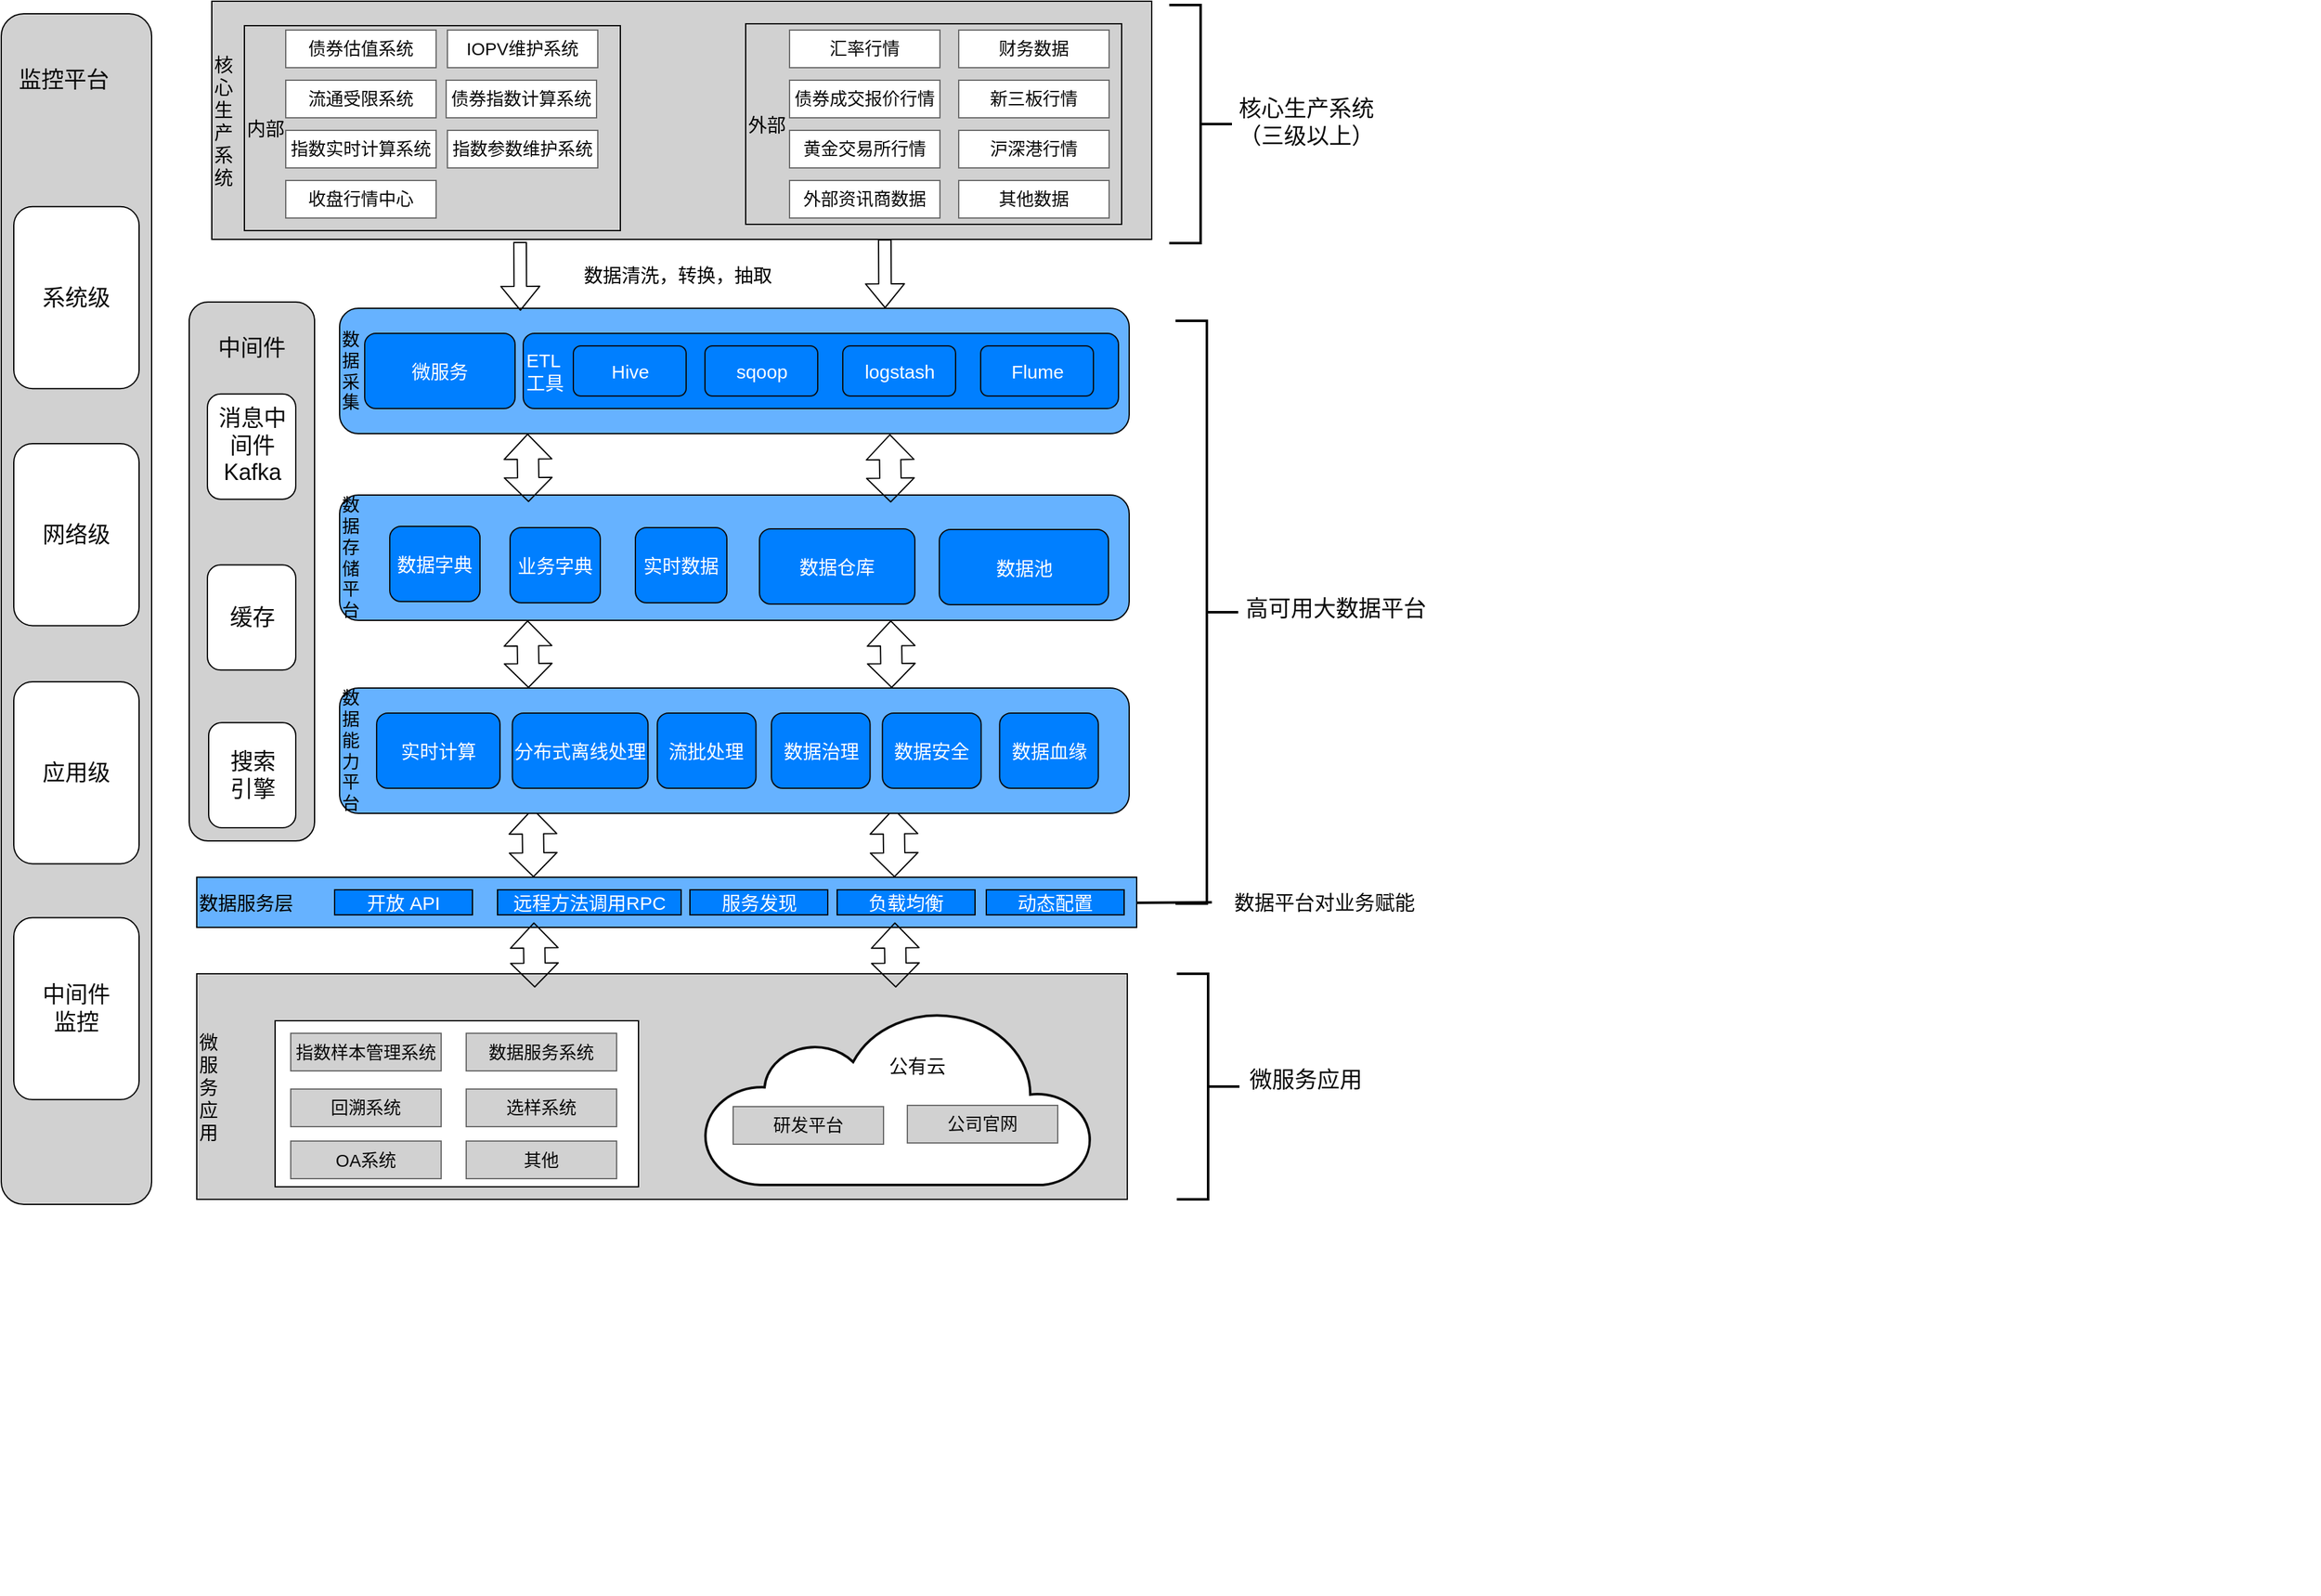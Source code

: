 <mxfile version="13.10.4" type="github"><diagram id="os-eNYwHkOxZ53K_k_VU" name="Page-1"><mxGraphModel dx="2500" dy="896" grid="1" gridSize="10" guides="1" tooltips="1" connect="1" arrows="1" fold="1" page="1" pageScale="1" pageWidth="827" pageHeight="1169" math="0" shadow="0"><root><mxCell id="0"/><mxCell id="1" parent="0"/><mxCell id="kxdeQrVuoqvsNzDHKX-h-1" value="&lt;font style=&quot;font-size: 19px&quot;&gt;&lt;br&gt;&lt;/font&gt;" style="text;html=1;strokeColor=none;fillColor=none;align=left;verticalAlign=middle;whiteSpace=wrap;rounded=0;" vertex="1" parent="1"><mxGeometry x="-110" y="1310" width="960" height="20" as="geometry"/></mxCell><mxCell id="kxdeQrVuoqvsNzDHKX-h-47" value="" style="group;fillColor=#ffffff;" vertex="1" connectable="0" parent="1"><mxGeometry x="-710" y="70" width="1850" height="950" as="geometry"/></mxCell><mxCell id="e4fa8KiVyc2qV9YPwy8P-69" value="" style="strokeWidth=2;html=1;shape=mxgraph.flowchart.annotation_2;align=left;labelPosition=right;pointerEvents=1;rounded=0;fillColor=#D1D1D1;fontColor=#FFFFFF;rotation=-180;" parent="kxdeQrVuoqvsNzDHKX-h-47" vertex="1"><mxGeometry x="937" y="245" width="50" height="465" as="geometry"/></mxCell><mxCell id="e4fa8KiVyc2qV9YPwy8P-70" value="&lt;font color=&quot;#0a0a0a&quot; style=&quot;font-size: 18px&quot;&gt;高可用大数据平台&lt;/font&gt;" style="text;html=1;fillColor=none;align=center;verticalAlign=middle;whiteSpace=wrap;rounded=0;fontColor=#FFFFFF;strokeWidth=1;fontSize=18;" parent="kxdeQrVuoqvsNzDHKX-h-47" vertex="1"><mxGeometry x="990" y="452.5" width="150" height="45" as="geometry"/></mxCell><mxCell id="e4fa8KiVyc2qV9YPwy8P-93" value="" style="group" parent="kxdeQrVuoqvsNzDHKX-h-47" vertex="1" connectable="0"><mxGeometry width="120" height="950" as="geometry"/></mxCell><mxCell id="e4fa8KiVyc2qV9YPwy8P-81" value="" style="rounded=1;whiteSpace=wrap;html=1;strokeColor=#000000;strokeWidth=1;fillColor=#D1D1D1;fontSize=18;fontColor=#FFFFFF;" parent="e4fa8KiVyc2qV9YPwy8P-93" vertex="1"><mxGeometry width="120" height="950" as="geometry"/></mxCell><mxCell id="e4fa8KiVyc2qV9YPwy8P-82" value="&lt;font color=&quot;#0a0a0a&quot;&gt;监控平台&lt;/font&gt;" style="text;html=1;strokeColor=none;fillColor=none;align=center;verticalAlign=middle;whiteSpace=wrap;rounded=0;fontSize=18;fontColor=#FFFFFF;" parent="e4fa8KiVyc2qV9YPwy8P-93" vertex="1"><mxGeometry x="10" y="35.185" width="80" height="35.185" as="geometry"/></mxCell><mxCell id="e4fa8KiVyc2qV9YPwy8P-83" value="&lt;font color=&quot;#0a0a0a&quot;&gt;系统级&lt;/font&gt;" style="rounded=1;whiteSpace=wrap;html=1;strokeColor=#000000;strokeWidth=1;fontSize=18;fontColor=#FFFFFF;fillColor=#FFFFFF;" parent="e4fa8KiVyc2qV9YPwy8P-93" vertex="1"><mxGeometry x="10" y="153.935" width="100" height="145.139" as="geometry"/></mxCell><mxCell id="e4fa8KiVyc2qV9YPwy8P-84" value="&lt;font color=&quot;#0a0a0a&quot;&gt;网络级&lt;/font&gt;" style="rounded=1;whiteSpace=wrap;html=1;strokeColor=#000000;strokeWidth=1;fontSize=18;fontColor=#FFFFFF;fillColor=#FFFFFF;" parent="e4fa8KiVyc2qV9YPwy8P-93" vertex="1"><mxGeometry x="10" y="343.056" width="100" height="145.139" as="geometry"/></mxCell><mxCell id="e4fa8KiVyc2qV9YPwy8P-85" value="&lt;font color=&quot;#0a0a0a&quot;&gt;应用级&lt;/font&gt;" style="rounded=1;whiteSpace=wrap;html=1;strokeColor=#000000;strokeWidth=1;fontSize=18;fontColor=#FFFFFF;fillColor=#FFFFFF;" parent="e4fa8KiVyc2qV9YPwy8P-93" vertex="1"><mxGeometry x="10" y="533.056" width="100" height="145.139" as="geometry"/></mxCell><mxCell id="e4fa8KiVyc2qV9YPwy8P-86" value="&lt;font color=&quot;#0a0a0a&quot;&gt;中间件&lt;br&gt;监控&lt;br&gt;&lt;/font&gt;" style="rounded=1;whiteSpace=wrap;html=1;strokeColor=#000000;strokeWidth=1;fontSize=18;fontColor=#FFFFFF;fillColor=#FFFFFF;" parent="e4fa8KiVyc2qV9YPwy8P-93" vertex="1"><mxGeometry x="10" y="721.296" width="100" height="145.139" as="geometry"/></mxCell><mxCell id="kxdeQrVuoqvsNzDHKX-h-19" value="&lt;font style=&quot;font-size: 15px;&quot;&gt;数据清洗，转换，抽取&lt;/font&gt;" style="text;html=1;strokeColor=none;fillColor=none;align=center;verticalAlign=middle;whiteSpace=wrap;rounded=0;fontSize=15;" vertex="1" parent="kxdeQrVuoqvsNzDHKX-h-47"><mxGeometry x="440" y="190" width="200" height="35" as="geometry"/></mxCell><mxCell id="kxdeQrVuoqvsNzDHKX-h-55" value="" style="group" vertex="1" connectable="0" parent="kxdeQrVuoqvsNzDHKX-h-47"><mxGeometry x="156" y="766" width="935" height="180" as="geometry"/></mxCell><mxCell id="e4fa8KiVyc2qV9YPwy8P-46" value="&lt;font style=&quot;font-size: 15px&quot;&gt;微&lt;br&gt;服&lt;br&gt;务&lt;br&gt;应&lt;br&gt;用&lt;/font&gt;" style="rounded=0;whiteSpace=wrap;html=1;strokeColor=#0A0A0A;strokeWidth=1;align=left;fillColor=#D1D1D1;" parent="kxdeQrVuoqvsNzDHKX-h-55" vertex="1"><mxGeometry width="742.5" height="180" as="geometry"/></mxCell><mxCell id="e4fa8KiVyc2qV9YPwy8P-67" value="" style="strokeWidth=2;html=1;shape=mxgraph.flowchart.annotation_2;align=left;labelPosition=right;pointerEvents=1;rounded=0;fillColor=#D1D1D1;fontColor=#FFFFFF;rotation=-180;" parent="kxdeQrVuoqvsNzDHKX-h-55" vertex="1"><mxGeometry x="782" width="50" height="180" as="geometry"/></mxCell><mxCell id="e4fa8KiVyc2qV9YPwy8P-68" value="&lt;font color=&quot;#0a0a0a&quot; style=&quot;font-size: 18px&quot;&gt;微服务应用&lt;/font&gt;" style="text;html=1;fillColor=none;align=center;verticalAlign=middle;whiteSpace=wrap;rounded=0;fontColor=#FFFFFF;strokeWidth=1;fontSize=18;" parent="kxdeQrVuoqvsNzDHKX-h-55" vertex="1"><mxGeometry x="835" y="62.5" width="100" height="45" as="geometry"/></mxCell><mxCell id="kxdeQrVuoqvsNzDHKX-h-25" value="" style="rounded=0;whiteSpace=wrap;html=1;fontSize=15;align=left;fillColor=#FFFFFF;" vertex="1" parent="kxdeQrVuoqvsNzDHKX-h-55"><mxGeometry x="62.5" y="37.5" width="290" height="132.5" as="geometry"/></mxCell><mxCell id="kxdeQrVuoqvsNzDHKX-h-34" value="" style="html=1;verticalLabelPosition=bottom;align=center;labelBackgroundColor=#ffffff;verticalAlign=top;strokeWidth=2;shadow=0;dashed=0;shape=mxgraph.ios7.icons.cloud;fontSize=15;fontColor=#FFFFFF;strokeColor=#0A0A0A;fillColor=#FFFFFF;" vertex="1" parent="kxdeQrVuoqvsNzDHKX-h-55"><mxGeometry x="405" y="28.5" width="310" height="140" as="geometry"/></mxCell><mxCell id="kxdeQrVuoqvsNzDHKX-h-36" value="&lt;font color=&quot;#0a0a0a&quot;&gt;公有云&lt;/font&gt;" style="text;html=1;strokeColor=none;fillColor=none;align=center;verticalAlign=middle;whiteSpace=wrap;rounded=0;fontSize=15;fontColor=#FFFFFF;" vertex="1" parent="kxdeQrVuoqvsNzDHKX-h-55"><mxGeometry x="515" y="62.5" width="120" height="20" as="geometry"/></mxCell><mxCell id="kxdeQrVuoqvsNzDHKX-h-12" value="&lt;font color=&quot;#0a0a0a&quot; style=&quot;font-size: 14px&quot;&gt;研发平台&lt;/font&gt;" style="rounded=0;whiteSpace=wrap;html=1;strokeColor=#696969;strokeWidth=1;fontSize=14;fontColor=#FFFFFF;fillColor=#D1D1D1;" vertex="1" parent="kxdeQrVuoqvsNzDHKX-h-55"><mxGeometry x="428" y="106" width="120" height="30" as="geometry"/></mxCell><mxCell id="kxdeQrVuoqvsNzDHKX-h-14" value="&lt;font color=&quot;#0a0a0a&quot; style=&quot;font-size: 14px&quot;&gt;指数样本管理系统&lt;/font&gt;" style="rounded=0;whiteSpace=wrap;html=1;strokeColor=#696969;strokeWidth=1;fillColor=#D1D1D1;fontSize=14;fontColor=#FFFFFF;" vertex="1" parent="kxdeQrVuoqvsNzDHKX-h-55"><mxGeometry x="75" y="47.5" width="120" height="30" as="geometry"/></mxCell><mxCell id="kxdeQrVuoqvsNzDHKX-h-10" value="&lt;font color=&quot;#0a0a0a&quot; style=&quot;font-size: 14px&quot;&gt;数据服务系统&lt;/font&gt;" style="rounded=0;whiteSpace=wrap;html=1;strokeColor=#696969;strokeWidth=1;fillColor=#D1D1D1;fontSize=14;fontColor=#FFFFFF;" vertex="1" parent="kxdeQrVuoqvsNzDHKX-h-55"><mxGeometry x="215" y="47.5" width="120" height="30" as="geometry"/></mxCell><mxCell id="kxdeQrVuoqvsNzDHKX-h-7" value="&lt;font color=&quot;#0a0a0a&quot; style=&quot;font-size: 14px&quot;&gt;回溯系统&lt;/font&gt;" style="rounded=0;whiteSpace=wrap;html=1;strokeColor=#696969;strokeWidth=1;fillColor=#D1D1D1;fontSize=14;fontColor=#FFFFFF;" vertex="1" parent="kxdeQrVuoqvsNzDHKX-h-55"><mxGeometry x="75" y="92" width="120" height="30" as="geometry"/></mxCell><mxCell id="kxdeQrVuoqvsNzDHKX-h-8" value="&lt;font color=&quot;#0a0a0a&quot; style=&quot;font-size: 14px&quot;&gt;选样系统&lt;/font&gt;" style="rounded=0;whiteSpace=wrap;html=1;strokeColor=#696969;strokeWidth=1;fillColor=#D1D1D1;fontSize=14;fontColor=#FFFFFF;" vertex="1" parent="kxdeQrVuoqvsNzDHKX-h-55"><mxGeometry x="215" y="92" width="120" height="30" as="geometry"/></mxCell><mxCell id="kxdeQrVuoqvsNzDHKX-h-13" value="&lt;font color=&quot;#0a0a0a&quot; style=&quot;font-size: 14px&quot;&gt;OA系统&lt;/font&gt;" style="rounded=0;whiteSpace=wrap;html=1;strokeColor=#696969;strokeWidth=1;fillColor=#D1D1D1;fontSize=14;fontColor=#FFFFFF;" vertex="1" parent="kxdeQrVuoqvsNzDHKX-h-55"><mxGeometry x="75" y="133.5" width="120" height="30" as="geometry"/></mxCell><mxCell id="kxdeQrVuoqvsNzDHKX-h-9" value="&lt;font color=&quot;#0a0a0a&quot;&gt;其他&lt;/font&gt;" style="rounded=0;whiteSpace=wrap;html=1;strokeColor=#696969;strokeWidth=1;fillColor=#D1D1D1;fontSize=14;fontColor=#FFFFFF;" vertex="1" parent="kxdeQrVuoqvsNzDHKX-h-55"><mxGeometry x="215" y="133.5" width="120" height="30" as="geometry"/></mxCell><mxCell id="kxdeQrVuoqvsNzDHKX-h-42" value="&lt;font color=&quot;#0a0a0a&quot; style=&quot;font-size: 14px&quot;&gt;公司官网&lt;/font&gt;" style="rounded=0;whiteSpace=wrap;html=1;strokeColor=#696969;strokeWidth=1;fontSize=14;fontColor=#FFFFFF;fillColor=#D1D1D1;" vertex="1" parent="kxdeQrVuoqvsNzDHKX-h-55"><mxGeometry x="567" y="105" width="120" height="30" as="geometry"/></mxCell><mxCell id="kxdeQrVuoqvsNzDHKX-h-82" value="" style="group" vertex="1" connectable="0" parent="kxdeQrVuoqvsNzDHKX-h-47"><mxGeometry x="271" y="555" width="630" height="145" as="geometry"/></mxCell><mxCell id="kxdeQrVuoqvsNzDHKX-h-102" value="" style="group" vertex="1" connectable="0" parent="kxdeQrVuoqvsNzDHKX-h-82"><mxGeometry x="153" y="79" width="288.75" height="55" as="geometry"/></mxCell><mxCell id="kxdeQrVuoqvsNzDHKX-h-103" value="" style="shape=flexArrow;endArrow=classic;startArrow=classic;html=1;entryX=0.467;entryY=1.03;entryDx=0;entryDy=0;entryPerimeter=0;width=17;endSize=6.3;" edge="1" parent="kxdeQrVuoqvsNzDHKX-h-102"><mxGeometry width="50" height="50" relative="1" as="geometry"><mxPoint x="0.713" y="55" as="sourcePoint"/><mxPoint as="targetPoint"/></mxGeometry></mxCell><mxCell id="kxdeQrVuoqvsNzDHKX-h-104" value="" style="shape=flexArrow;endArrow=classic;startArrow=classic;html=1;entryX=0.467;entryY=1.03;entryDx=0;entryDy=0;entryPerimeter=0;width=17;endSize=6.3;" edge="1" parent="kxdeQrVuoqvsNzDHKX-h-102"><mxGeometry width="50" height="50" relative="1" as="geometry"><mxPoint x="288.75" y="55" as="sourcePoint"/><mxPoint x="288.037" as="targetPoint"/></mxGeometry></mxCell><mxCell id="kxdeQrVuoqvsNzDHKX-h-95" value="" style="group" vertex="1" connectable="0" parent="kxdeQrVuoqvsNzDHKX-h-47"><mxGeometry x="270" y="235" width="630" height="100" as="geometry"/></mxCell><mxCell id="kxdeQrVuoqvsNzDHKX-h-87" value="&lt;font style=&quot;font-size: 14px&quot;&gt;数&lt;br&gt;据&lt;br&gt;采&lt;br&gt;集&lt;/font&gt;" style="rounded=1;whiteSpace=wrap;html=1;align=left;fillColor=#66B2FF;" vertex="1" parent="kxdeQrVuoqvsNzDHKX-h-95"><mxGeometry width="630" height="100" as="geometry"/></mxCell><mxCell id="kxdeQrVuoqvsNzDHKX-h-88" value="&lt;font style=&quot;font-size: 15px;&quot;&gt;微服务&lt;/font&gt;" style="rounded=1;whiteSpace=wrap;html=1;strokeColor=#0A0A0A;strokeWidth=1;fillColor=#007FFF;fontColor=#FFFFFF;fontSize=15;" vertex="1" parent="kxdeQrVuoqvsNzDHKX-h-95"><mxGeometry x="20" y="20" width="120" height="60" as="geometry"/></mxCell><mxCell id="kxdeQrVuoqvsNzDHKX-h-89" value="" style="group;fontSize=15;" vertex="1" connectable="0" parent="kxdeQrVuoqvsNzDHKX-h-95"><mxGeometry x="146.5" y="20" width="475" height="60" as="geometry"/></mxCell><mxCell id="kxdeQrVuoqvsNzDHKX-h-90" value="&lt;font style=&quot;font-size: 15px&quot;&gt;ETL&lt;br&gt;&lt;font style=&quot;font-size: 15px&quot;&gt;工具&lt;/font&gt;&lt;/font&gt;" style="rounded=1;whiteSpace=wrap;html=1;strokeColor=#0A0A0A;strokeWidth=1;align=left;fillColor=#007FFF;fontColor=#FFFFFF;" vertex="1" parent="kxdeQrVuoqvsNzDHKX-h-89"><mxGeometry width="475" height="60" as="geometry"/></mxCell><mxCell id="kxdeQrVuoqvsNzDHKX-h-91" value="Hive" style="rounded=1;whiteSpace=wrap;html=1;strokeColor=#0A0A0A;strokeWidth=1;fillColor=#007FFF;fontColor=#FFFFFF;fontSize=15;" vertex="1" parent="kxdeQrVuoqvsNzDHKX-h-89"><mxGeometry x="40" y="10" width="90" height="40" as="geometry"/></mxCell><mxCell id="kxdeQrVuoqvsNzDHKX-h-92" value="sqoop" style="rounded=1;whiteSpace=wrap;html=1;strokeColor=#0A0A0A;strokeWidth=1;fillColor=#007FFF;fontColor=#FFFFFF;fontSize=15;" vertex="1" parent="kxdeQrVuoqvsNzDHKX-h-89"><mxGeometry x="145" y="10" width="90" height="40" as="geometry"/></mxCell><mxCell id="kxdeQrVuoqvsNzDHKX-h-93" value="logstash" style="rounded=1;whiteSpace=wrap;html=1;strokeColor=#0A0A0A;strokeWidth=1;fillColor=#007FFF;fontColor=#FFFFFF;fontSize=15;" vertex="1" parent="kxdeQrVuoqvsNzDHKX-h-89"><mxGeometry x="255" y="10" width="90" height="40" as="geometry"/></mxCell><mxCell id="kxdeQrVuoqvsNzDHKX-h-94" value="Flume" style="rounded=1;whiteSpace=wrap;html=1;strokeColor=#0A0A0A;strokeWidth=1;fillColor=#007FFF;fontColor=#FFFFFF;fontSize=15;" vertex="1" parent="kxdeQrVuoqvsNzDHKX-h-89"><mxGeometry x="365" y="10" width="90" height="40" as="geometry"/></mxCell><mxCell id="kxdeQrVuoqvsNzDHKX-h-17" value="" style="shape=flexArrow;endArrow=classic;html=1;" edge="1" parent="kxdeQrVuoqvsNzDHKX-h-47"><mxGeometry width="50" height="50" relative="1" as="geometry"><mxPoint x="414" y="182" as="sourcePoint"/><mxPoint x="414.25" y="237" as="targetPoint"/></mxGeometry></mxCell><mxCell id="kxdeQrVuoqvsNzDHKX-h-96" value="" style="group" vertex="1" connectable="0" parent="kxdeQrVuoqvsNzDHKX-h-47"><mxGeometry x="168" y="-10" width="956" height="193" as="geometry"/></mxCell><mxCell id="e4fa8KiVyc2qV9YPwy8P-1" value="&lt;font style=&quot;font-size: 15px&quot;&gt;核&lt;br&gt;心&lt;br&gt;生&lt;br&gt;产&lt;br&gt;系&lt;br&gt;统&lt;/font&gt;" style="rounded=0;whiteSpace=wrap;html=1;align=left;fillColor=#D1D1D1;" parent="kxdeQrVuoqvsNzDHKX-h-96" vertex="1"><mxGeometry width="750" height="190" as="geometry"/></mxCell><mxCell id="kxdeQrVuoqvsNzDHKX-h-59" value="" style="group" vertex="1" connectable="0" parent="kxdeQrVuoqvsNzDHKX-h-96"><mxGeometry x="26" y="3" width="930" height="190" as="geometry"/></mxCell><mxCell id="e4fa8KiVyc2qV9YPwy8P-2" value="&lt;font style=&quot;font-size: 15px&quot;&gt;内部&lt;/font&gt;" style="rounded=0;whiteSpace=wrap;html=1;align=left;fillColor=#D1D1D1;" parent="kxdeQrVuoqvsNzDHKX-h-59" vertex="1"><mxGeometry y="16.5" width="300" height="163.5" as="geometry"/></mxCell><mxCell id="e4fa8KiVyc2qV9YPwy8P-3" value="&lt;font style=&quot;font-size: 15px&quot;&gt;外部&lt;/font&gt;" style="rounded=0;whiteSpace=wrap;html=1;align=left;fillColor=#D1D1D1;" parent="kxdeQrVuoqvsNzDHKX-h-59" vertex="1"><mxGeometry x="400" y="15" width="300" height="160" as="geometry"/></mxCell><mxCell id="e4fa8KiVyc2qV9YPwy8P-99" value="&lt;font color=&quot;#0a0a0a&quot; style=&quot;font-size: 14px&quot;&gt;指数实时计算系统&lt;/font&gt;" style="rounded=0;whiteSpace=wrap;html=1;strokeColor=#696969;strokeWidth=1;fontSize=14;fontColor=#FFFFFF;fillColor=#FFFFFF;" parent="kxdeQrVuoqvsNzDHKX-h-59" vertex="1"><mxGeometry x="33" y="100" width="120" height="30" as="geometry"/></mxCell><mxCell id="e4fa8KiVyc2qV9YPwy8P-100" value="&lt;font color=&quot;#0a0a0a&quot; style=&quot;font-size: 14px&quot;&gt;指数参数维护系统&lt;/font&gt;" style="rounded=0;whiteSpace=wrap;html=1;strokeColor=#696969;strokeWidth=1;fontSize=14;fontColor=#FFFFFF;fillColor=#FFFFFF;" parent="kxdeQrVuoqvsNzDHKX-h-59" vertex="1"><mxGeometry x="162" y="100" width="120" height="30" as="geometry"/></mxCell><mxCell id="e4fa8KiVyc2qV9YPwy8P-102" value="&lt;font color=&quot;#0a0a0a&quot; style=&quot;font-size: 14px&quot;&gt;收盘行情中心&lt;/font&gt;" style="rounded=0;whiteSpace=wrap;html=1;strokeColor=#696969;strokeWidth=1;fontSize=14;fontColor=#FFFFFF;fillColor=#FFFFFF;" parent="kxdeQrVuoqvsNzDHKX-h-59" vertex="1"><mxGeometry x="33" y="140" width="120" height="30" as="geometry"/></mxCell><mxCell id="e4fa8KiVyc2qV9YPwy8P-103" value="&lt;font color=&quot;#0a0a0a&quot; style=&quot;font-size: 14px&quot;&gt;流通受限系统&lt;/font&gt;" style="rounded=0;whiteSpace=wrap;html=1;strokeColor=#696969;strokeWidth=1;fontSize=14;fontColor=#FFFFFF;fillColor=#FFFFFF;" parent="kxdeQrVuoqvsNzDHKX-h-59" vertex="1"><mxGeometry x="33" y="60" width="120" height="30" as="geometry"/></mxCell><mxCell id="e4fa8KiVyc2qV9YPwy8P-104" value="&lt;font color=&quot;#0a0a0a&quot; style=&quot;font-size: 14px&quot;&gt;财务数据&lt;/font&gt;" style="rounded=0;whiteSpace=wrap;html=1;strokeColor=#696969;strokeWidth=1;fontSize=14;fontColor=#FFFFFF;fillColor=#FFFFFF;" parent="kxdeQrVuoqvsNzDHKX-h-59" vertex="1"><mxGeometry x="570" y="20" width="120" height="30" as="geometry"/></mxCell><mxCell id="e4fa8KiVyc2qV9YPwy8P-105" value="&lt;span style=&quot;color: rgba(0 , 0 , 0 , 0) ; font-family: monospace ; font-size: 0px&quot;&gt;%3CmxGraphModel%3E%3Croot%3E%3CmxCell%20id%3D%220%22%2F%3E%3CmxCell%20id%3D%221%22%20parent%3D%220%22%2F%3E%3CmxCell%20id%3D%222%22%20value%3D%22%26lt%3Bfont%20color%3D%26quot%3B%230a0a0a%26quot%3B%20style%3D%26quot%3Bfont-size%3A%2014px%26quot%3B%26gt%3B%E6%8C%87%E6%95%B0%E6%A0%B7%E6%9C%AC%E7%AE%A1%E7%90%86%E7%B3%BB%E7%BB%9F%26lt%3B%2Ffont%26gt%3B%22%20style%3D%22rounded%3D0%3BwhiteSpace%3Dwrap%3Bhtml%3D1%3BstrokeColor%3D%23696969%3BstrokeWidth%3D1%3BfillColor%3D%23D1D1D1%3BfontSize%3D14%3BfontColor%3D%23FFFFFF%3B%22%20vertex%3D%221%22%20parent%3D%221%22%3E%3CmxGeometry%20x%3D%22500%22%20y%3D%22920%22%20width%3D%22120%22%20height%3D%2230%22%20as%3D%22geometry%22%2F%3E%3C%2FmxCell%3E%3C%2Froot%3E%3C%2FmxGraphModel%3E&lt;/span&gt;&lt;font color=&quot;#0a0a0a&quot; style=&quot;font-size: 14px&quot;&gt;汇率行情&lt;/font&gt;" style="rounded=0;whiteSpace=wrap;html=1;strokeColor=#696969;strokeWidth=1;fontSize=14;fontColor=#FFFFFF;fillColor=#FFFFFF;" parent="kxdeQrVuoqvsNzDHKX-h-59" vertex="1"><mxGeometry x="435" y="20" width="120" height="30" as="geometry"/></mxCell><mxCell id="e4fa8KiVyc2qV9YPwy8P-106" value="&lt;font color=&quot;#0a0a0a&quot; style=&quot;font-size: 14px&quot;&gt;新三板行情&lt;/font&gt;" style="rounded=0;whiteSpace=wrap;html=1;strokeColor=#696969;strokeWidth=1;fontSize=14;fontColor=#FFFFFF;fillColor=#FFFFFF;" parent="kxdeQrVuoqvsNzDHKX-h-59" vertex="1"><mxGeometry x="570" y="60" width="120" height="30" as="geometry"/></mxCell><mxCell id="e4fa8KiVyc2qV9YPwy8P-107" value="&lt;font color=&quot;#0a0a0a&quot; style=&quot;font-size: 14px&quot;&gt;黄金交易所行情&lt;/font&gt;" style="rounded=0;whiteSpace=wrap;html=1;strokeColor=#696969;strokeWidth=1;fontSize=14;fontColor=#FFFFFF;fillColor=#FFFFFF;" parent="kxdeQrVuoqvsNzDHKX-h-59" vertex="1"><mxGeometry x="435" y="100" width="120" height="30" as="geometry"/></mxCell><mxCell id="e4fa8KiVyc2qV9YPwy8P-108" value="&lt;font color=&quot;#0a0a0a&quot;&gt;沪深港行情&lt;/font&gt;" style="rounded=0;whiteSpace=wrap;html=1;strokeColor=#696969;strokeWidth=1;fontSize=14;fontColor=#FFFFFF;fillColor=#FFFFFF;" parent="kxdeQrVuoqvsNzDHKX-h-59" vertex="1"><mxGeometry x="570" y="100" width="120" height="30" as="geometry"/></mxCell><mxCell id="e4fa8KiVyc2qV9YPwy8P-109" value="&lt;font color=&quot;#0a0a0a&quot; style=&quot;font-size: 14px&quot;&gt;外部资讯商数据&lt;/font&gt;" style="rounded=0;whiteSpace=wrap;html=1;strokeColor=#696969;strokeWidth=1;fontSize=14;fontColor=#FFFFFF;fillColor=#FFFFFF;" parent="kxdeQrVuoqvsNzDHKX-h-59" vertex="1"><mxGeometry x="435" y="140" width="120" height="30" as="geometry"/></mxCell><mxCell id="e4fa8KiVyc2qV9YPwy8P-110" value="&lt;font color=&quot;#0a0a0a&quot; style=&quot;font-size: 14px&quot;&gt;其他数据&lt;/font&gt;" style="rounded=0;whiteSpace=wrap;html=1;strokeColor=#696969;strokeWidth=1;fontSize=14;fontColor=#FFFFFF;fillColor=#FFFFFF;" parent="kxdeQrVuoqvsNzDHKX-h-59" vertex="1"><mxGeometry x="570" y="140" width="120" height="30" as="geometry"/></mxCell><mxCell id="e4fa8KiVyc2qV9YPwy8P-111" value="" style="strokeWidth=2;html=1;shape=mxgraph.flowchart.annotation_2;align=left;labelPosition=right;pointerEvents=1;rounded=0;fillColor=#D1D1D1;fontColor=#FFFFFF;rotation=-180;" parent="kxdeQrVuoqvsNzDHKX-h-59" vertex="1"><mxGeometry x="738" width="50" height="190" as="geometry"/></mxCell><mxCell id="kxdeQrVuoqvsNzDHKX-h-15" value="&lt;font color=&quot;#0a0a0a&quot;&gt;债券成交报价行情&lt;/font&gt;" style="rounded=0;whiteSpace=wrap;html=1;strokeColor=#696969;strokeWidth=1;fontSize=14;fontColor=#FFFFFF;fillColor=#FFFFFF;" vertex="1" parent="kxdeQrVuoqvsNzDHKX-h-59"><mxGeometry x="435" y="60" width="120" height="30" as="geometry"/></mxCell><mxCell id="kxdeQrVuoqvsNzDHKX-h-39" value="&lt;font color=&quot;#0a0a0a&quot; style=&quot;font-size: 14px;&quot;&gt;债券估值系统&lt;/font&gt;" style="rounded=0;whiteSpace=wrap;html=1;strokeColor=#696969;strokeWidth=1;fontSize=14;fontColor=#FFFFFF;fillColor=#FFFFFF;" vertex="1" parent="kxdeQrVuoqvsNzDHKX-h-59"><mxGeometry x="33" y="20" width="120" height="30" as="geometry"/></mxCell><mxCell id="kxdeQrVuoqvsNzDHKX-h-40" value="&lt;font color=&quot;#0a0a0a&quot; style=&quot;font-size: 14px;&quot;&gt;IOPV维护系统&lt;/font&gt;" style="rounded=0;whiteSpace=wrap;html=1;strokeColor=#696969;strokeWidth=1;fontSize=14;fontColor=#FFFFFF;fillColor=#FFFFFF;" vertex="1" parent="kxdeQrVuoqvsNzDHKX-h-59"><mxGeometry x="162" y="20" width="120" height="30" as="geometry"/></mxCell><mxCell id="kxdeQrVuoqvsNzDHKX-h-41" value="&lt;font color=&quot;#0a0a0a&quot; style=&quot;font-size: 14px&quot;&gt;债券指数计算系统&lt;/font&gt;" style="rounded=0;whiteSpace=wrap;html=1;strokeColor=#696969;strokeWidth=1;fontSize=14;fontColor=#FFFFFF;fillColor=#FFFFFF;" vertex="1" parent="kxdeQrVuoqvsNzDHKX-h-59"><mxGeometry x="161" y="60" width="120" height="30" as="geometry"/></mxCell><mxCell id="kxdeQrVuoqvsNzDHKX-h-97" value="" style="group" vertex="1" connectable="0" parent="kxdeQrVuoqvsNzDHKX-h-47"><mxGeometry x="150" y="230" width="100" height="430" as="geometry"/></mxCell><mxCell id="e4fa8KiVyc2qV9YPwy8P-71" value="" style="rounded=1;whiteSpace=wrap;html=1;strokeColor=#000000;strokeWidth=1;fillColor=#D1D1D1;fontSize=18;fontColor=#FFFFFF;align=left;" parent="kxdeQrVuoqvsNzDHKX-h-97" vertex="1"><mxGeometry width="100" height="430" as="geometry"/></mxCell><mxCell id="e4fa8KiVyc2qV9YPwy8P-73" value="&lt;font color=&quot;#0a0a0a&quot;&gt;缓存&lt;/font&gt;" style="rounded=1;whiteSpace=wrap;html=1;strokeColor=#000000;strokeWidth=1;fontSize=18;fontColor=#FFFFFF;fillColor=#FFFFFF;" parent="kxdeQrVuoqvsNzDHKX-h-97" vertex="1"><mxGeometry x="14.5" y="209.756" width="70.5" height="83.902" as="geometry"/></mxCell><mxCell id="e4fa8KiVyc2qV9YPwy8P-78" value="&lt;font color=&quot;#0a0a0a&quot;&gt;消息中间件&lt;br&gt;Kafka&lt;br&gt;&lt;/font&gt;" style="rounded=1;whiteSpace=wrap;html=1;strokeColor=#000000;strokeWidth=1;fontSize=18;fontColor=#FFFFFF;fillColor=#FFFFFF;" parent="kxdeQrVuoqvsNzDHKX-h-97" vertex="1"><mxGeometry x="14.5" y="73.415" width="70.5" height="83.902" as="geometry"/></mxCell><mxCell id="kxdeQrVuoqvsNzDHKX-h-53" value="&lt;font color=&quot;#0a0a0a&quot;&gt;搜索&lt;br&gt;引擎&lt;/font&gt;" style="rounded=1;whiteSpace=wrap;html=1;strokeColor=#000000;strokeWidth=1;fontSize=18;fontColor=#FFFFFF;fillColor=#FFFFFF;" vertex="1" parent="kxdeQrVuoqvsNzDHKX-h-97"><mxGeometry x="15.5" y="335.61" width="69.5" height="83.902" as="geometry"/></mxCell><mxCell id="e4fa8KiVyc2qV9YPwy8P-80" value="&lt;font color=&quot;#0a0a0a&quot;&gt;中间件&lt;/font&gt;" style="text;html=1;strokeColor=none;fillColor=none;align=center;verticalAlign=middle;whiteSpace=wrap;rounded=0;fontSize=18;fontColor=#FFFFFF;" parent="kxdeQrVuoqvsNzDHKX-h-97" vertex="1"><mxGeometry x="20.25" y="26.22" width="60" height="20.976" as="geometry"/></mxCell><mxCell id="kxdeQrVuoqvsNzDHKX-h-99" value="" style="shape=flexArrow;endArrow=classic;html=1;" edge="1" parent="kxdeQrVuoqvsNzDHKX-h-47"><mxGeometry width="50" height="50" relative="1" as="geometry"><mxPoint x="705" y="180" as="sourcePoint"/><mxPoint x="705.25" y="235" as="targetPoint"/></mxGeometry></mxCell><mxCell id="kxdeQrVuoqvsNzDHKX-h-100" value="" style="group" vertex="1" connectable="0" parent="kxdeQrVuoqvsNzDHKX-h-47"><mxGeometry x="420" y="484" width="290.5" height="54" as="geometry"/></mxCell><mxCell id="e4fa8KiVyc2qV9YPwy8P-89" value="" style="shape=flexArrow;endArrow=classic;startArrow=classic;html=1;entryX=0.467;entryY=1.03;entryDx=0;entryDy=0;entryPerimeter=0;width=17;endSize=6.3;" parent="kxdeQrVuoqvsNzDHKX-h-100" edge="1"><mxGeometry width="50" height="50" relative="1" as="geometry"><mxPoint x="0.727" y="54" as="sourcePoint"/><mxPoint as="targetPoint"/></mxGeometry></mxCell><mxCell id="e4fa8KiVyc2qV9YPwy8P-90" value="" style="shape=flexArrow;endArrow=classic;startArrow=classic;html=1;entryX=0.467;entryY=1.03;entryDx=0;entryDy=0;entryPerimeter=0;width=17;endSize=6.3;" parent="kxdeQrVuoqvsNzDHKX-h-100" edge="1"><mxGeometry width="50" height="50" relative="1" as="geometry"><mxPoint x="290.5" y="54" as="sourcePoint"/><mxPoint x="289.773" as="targetPoint"/></mxGeometry></mxCell><mxCell id="e4fa8KiVyc2qV9YPwy8P-112" value="&lt;font color=&quot;#0a0a0a&quot; style=&quot;font-size: 18px&quot;&gt;核心生产系统（三级以上）&lt;/font&gt;" style="text;html=1;fillColor=none;align=center;verticalAlign=middle;whiteSpace=wrap;rounded=0;fontColor=#FFFFFF;strokeWidth=1;fontSize=18;" parent="kxdeQrVuoqvsNzDHKX-h-47" vertex="1"><mxGeometry x="980" y="64" width="123" height="45" as="geometry"/></mxCell><mxCell id="kxdeQrVuoqvsNzDHKX-h-33" value="" style="group" vertex="1" connectable="0" parent="kxdeQrVuoqvsNzDHKX-h-47"><mxGeometry x="156" y="689" width="750" height="40" as="geometry"/></mxCell><mxCell id="kxdeQrVuoqvsNzDHKX-h-23" value="数据服务层" style="rounded=0;whiteSpace=wrap;html=1;fontSize=15;align=left;fillColor=#66B2FF;" vertex="1" parent="kxdeQrVuoqvsNzDHKX-h-33"><mxGeometry width="750" height="40" as="geometry"/></mxCell><mxCell id="kxdeQrVuoqvsNzDHKX-h-29" value="负载均衡" style="rounded=0;whiteSpace=wrap;html=1;fontSize=15;align=center;fillColor=#007FFF;fontColor=#FFFFFF;" vertex="1" parent="kxdeQrVuoqvsNzDHKX-h-33"><mxGeometry x="511" y="10" width="110" height="20" as="geometry"/></mxCell><mxCell id="kxdeQrVuoqvsNzDHKX-h-30" value="开放 API" style="rounded=0;whiteSpace=wrap;html=1;fontSize=15;align=center;fillColor=#007FFF;fontColor=#FFFFFF;" vertex="1" parent="kxdeQrVuoqvsNzDHKX-h-33"><mxGeometry x="110" y="10" width="110" height="20" as="geometry"/></mxCell><mxCell id="kxdeQrVuoqvsNzDHKX-h-32" value="远程方法调用RPC" style="rounded=0;whiteSpace=wrap;html=1;fontSize=15;align=center;fillColor=#007FFF;fontColor=#FFFFFF;" vertex="1" parent="kxdeQrVuoqvsNzDHKX-h-33"><mxGeometry x="240" y="10" width="146.5" height="20" as="geometry"/></mxCell><mxCell id="kxdeQrVuoqvsNzDHKX-h-31" value="服务发现" style="rounded=0;whiteSpace=wrap;html=1;fontSize=15;align=center;fillColor=#007FFF;fontColor=#FFFFFF;" vertex="1" parent="kxdeQrVuoqvsNzDHKX-h-33"><mxGeometry x="393.5" y="10" width="110" height="20" as="geometry"/></mxCell><mxCell id="kxdeQrVuoqvsNzDHKX-h-52" value="动态配置" style="rounded=0;whiteSpace=wrap;html=1;fontSize=15;align=center;fillColor=#007FFF;fontColor=#FFFFFF;" vertex="1" parent="kxdeQrVuoqvsNzDHKX-h-33"><mxGeometry x="630" y="10" width="110" height="20" as="geometry"/></mxCell><mxCell id="kxdeQrVuoqvsNzDHKX-h-37" value="&lt;font style=&quot;font-size: 16px&quot;&gt;数据平台对业务赋能&lt;/font&gt;" style="text;html=1;strokeColor=none;fillColor=none;align=center;verticalAlign=middle;whiteSpace=wrap;rounded=0;fontSize=15;opacity=0;fontColor=#0A0A0A;" vertex="1" parent="kxdeQrVuoqvsNzDHKX-h-47"><mxGeometry x="961" y="694" width="190" height="30" as="geometry"/></mxCell><mxCell id="kxdeQrVuoqvsNzDHKX-h-38" value="" style="endArrow=none;html=1;fontSize=15;fontColor=#0A0A0A;strokeWidth=2;" edge="1" parent="kxdeQrVuoqvsNzDHKX-h-47"><mxGeometry width="50" height="50" relative="1" as="geometry"><mxPoint x="906" y="709.41" as="sourcePoint"/><mxPoint x="966" y="709" as="targetPoint"/></mxGeometry></mxCell><mxCell id="kxdeQrVuoqvsNzDHKX-h-83" value="" style="group" vertex="1" connectable="0" parent="kxdeQrVuoqvsNzDHKX-h-47"><mxGeometry x="425" y="725" width="288.75" height="52" as="geometry"/></mxCell><mxCell id="e4fa8KiVyc2qV9YPwy8P-39" value="" style="shape=flexArrow;endArrow=classic;startArrow=classic;html=1;entryX=0.467;entryY=1.03;entryDx=0;entryDy=0;entryPerimeter=0;width=17;endSize=6.3;" parent="kxdeQrVuoqvsNzDHKX-h-83" edge="1"><mxGeometry width="50" height="50" relative="1" as="geometry"><mxPoint x="0.713" y="52" as="sourcePoint"/><mxPoint as="targetPoint"/></mxGeometry></mxCell><mxCell id="e4fa8KiVyc2qV9YPwy8P-40" value="" style="shape=flexArrow;endArrow=classic;startArrow=classic;html=1;entryX=0.467;entryY=1.03;entryDx=0;entryDy=0;entryPerimeter=0;width=17;endSize=6.3;" parent="kxdeQrVuoqvsNzDHKX-h-83" edge="1"><mxGeometry width="50" height="50" relative="1" as="geometry"><mxPoint x="288.75" y="52" as="sourcePoint"/><mxPoint x="288.037" as="targetPoint"/></mxGeometry></mxCell><mxCell id="kxdeQrVuoqvsNzDHKX-h-105" value="" style="group" vertex="1" connectable="0" parent="kxdeQrVuoqvsNzDHKX-h-47"><mxGeometry x="270" y="384" width="630" height="100" as="geometry"/></mxCell><mxCell id="e4fa8KiVyc2qV9YPwy8P-20" value="&lt;font style=&quot;font-size: 14px&quot;&gt;数&lt;br&gt;据&lt;br&gt;存&lt;br&gt;储&lt;br&gt;平&lt;br&gt;台&lt;/font&gt;" style="rounded=1;whiteSpace=wrap;html=1;align=left;fillColor=#66B2FF;" parent="kxdeQrVuoqvsNzDHKX-h-105" vertex="1"><mxGeometry width="630" height="100" as="geometry"/></mxCell><mxCell id="e4fa8KiVyc2qV9YPwy8P-31" value="数据仓库" style="rounded=1;whiteSpace=wrap;html=1;strokeColor=#0A0A0A;strokeWidth=1;fillColor=#007FFF;fontColor=#FFFFFF;fontSize=15;" parent="kxdeQrVuoqvsNzDHKX-h-105" vertex="1"><mxGeometry x="335" y="27" width="124" height="60" as="geometry"/></mxCell><mxCell id="e4fa8KiVyc2qV9YPwy8P-32" value="数据池" style="rounded=1;whiteSpace=wrap;html=1;strokeColor=#0A0A0A;strokeWidth=1;fillColor=#007FFF;fontColor=#FFFFFF;fontSize=15;" parent="kxdeQrVuoqvsNzDHKX-h-105" vertex="1"><mxGeometry x="478.5" y="27.5" width="135" height="60" as="geometry"/></mxCell><mxCell id="kxdeQrVuoqvsNzDHKX-h-50" value="数据字典" style="rounded=1;whiteSpace=wrap;html=1;strokeColor=#0A0A0A;strokeWidth=1;fillColor=#007FFF;fontColor=#FFFFFF;fontSize=15;" vertex="1" parent="kxdeQrVuoqvsNzDHKX-h-105"><mxGeometry x="40" y="25" width="72" height="60" as="geometry"/></mxCell><mxCell id="kxdeQrVuoqvsNzDHKX-h-49" value="业务字典" style="rounded=1;whiteSpace=wrap;html=1;strokeColor=#0A0A0A;strokeWidth=1;fillColor=#007FFF;fontColor=#FFFFFF;fontSize=15;" vertex="1" parent="kxdeQrVuoqvsNzDHKX-h-105"><mxGeometry x="136" y="26" width="72" height="60" as="geometry"/></mxCell><mxCell id="e4fa8KiVyc2qV9YPwy8P-30" value="实时数据" style="rounded=1;whiteSpace=wrap;html=1;strokeColor=#0A0A0A;strokeWidth=1;fillColor=#007FFF;fontColor=#FFFFFF;fontSize=15;" parent="kxdeQrVuoqvsNzDHKX-h-105" vertex="1"><mxGeometry x="236" y="26" width="73" height="60" as="geometry"/></mxCell><mxCell id="kxdeQrVuoqvsNzDHKX-h-84" value="" style="group" vertex="1" connectable="0" parent="kxdeQrVuoqvsNzDHKX-h-47"><mxGeometry x="270" y="538" width="630" height="100" as="geometry"/></mxCell><mxCell id="e4fa8KiVyc2qV9YPwy8P-55" value="&lt;font style=&quot;font-size: 14px&quot;&gt;数&lt;br&gt;据&lt;br&gt;能&lt;br&gt;力&lt;br&gt;平&lt;br&gt;台&lt;/font&gt;" style="rounded=1;whiteSpace=wrap;html=1;align=left;fillColor=#66B2FF;" parent="kxdeQrVuoqvsNzDHKX-h-84" vertex="1"><mxGeometry width="630" height="100" as="geometry"/></mxCell><mxCell id="e4fa8KiVyc2qV9YPwy8P-56" value="实时计算" style="rounded=1;whiteSpace=wrap;html=1;strokeColor=#0A0A0A;strokeWidth=1;fillColor=#007FFF;fontColor=#FFFFFF;fontSize=15;" parent="kxdeQrVuoqvsNzDHKX-h-84" vertex="1"><mxGeometry x="29.531" y="20" width="98.438" height="60" as="geometry"/></mxCell><mxCell id="e4fa8KiVyc2qV9YPwy8P-57" value="分布式离线处理" style="rounded=1;whiteSpace=wrap;html=1;strokeColor=#0A0A0A;strokeWidth=1;fillColor=#007FFF;fontColor=#FFFFFF;fontSize=15;" parent="kxdeQrVuoqvsNzDHKX-h-84" vertex="1"><mxGeometry x="137.812" y="20" width="108.281" height="60" as="geometry"/></mxCell><mxCell id="e4fa8KiVyc2qV9YPwy8P-58" value="流批处理" style="rounded=1;whiteSpace=wrap;html=1;strokeColor=#0A0A0A;strokeWidth=1;fillColor=#007FFF;fontColor=#FFFFFF;fontSize=15;" parent="kxdeQrVuoqvsNzDHKX-h-84" vertex="1"><mxGeometry x="253.477" y="20" width="78.75" height="60" as="geometry"/></mxCell><mxCell id="e4fa8KiVyc2qV9YPwy8P-59" value="数据治理" style="rounded=1;whiteSpace=wrap;html=1;strokeColor=#0A0A0A;strokeWidth=1;fillColor=#007FFF;fontColor=#FFFFFF;fontSize=15;" parent="kxdeQrVuoqvsNzDHKX-h-84" vertex="1"><mxGeometry x="344.531" y="20" width="78.75" height="60" as="geometry"/></mxCell><mxCell id="e4fa8KiVyc2qV9YPwy8P-60" value="数据安全" style="rounded=1;whiteSpace=wrap;html=1;strokeColor=#0A0A0A;strokeWidth=1;fillColor=#007FFF;fontColor=#FFFFFF;fontSize=15;" parent="kxdeQrVuoqvsNzDHKX-h-84" vertex="1"><mxGeometry x="433.125" y="20" width="78.75" height="60" as="geometry"/></mxCell><mxCell id="kxdeQrVuoqvsNzDHKX-h-48" value="数据血缘" style="rounded=1;whiteSpace=wrap;html=1;strokeColor=#0A0A0A;strokeWidth=1;fillColor=#007FFF;fontColor=#FFFFFF;fontSize=15;" vertex="1" parent="kxdeQrVuoqvsNzDHKX-h-84"><mxGeometry x="526.641" y="20" width="78.75" height="60" as="geometry"/></mxCell><mxCell id="kxdeQrVuoqvsNzDHKX-h-101" value="" style="group" vertex="1" connectable="0" parent="kxdeQrVuoqvsNzDHKX-h-47"><mxGeometry x="420" y="335" width="289.75" height="55" as="geometry"/></mxCell><mxCell id="e4fa8KiVyc2qV9YPwy8P-91" value="" style="shape=flexArrow;endArrow=classic;startArrow=classic;html=1;entryX=0.467;entryY=1.03;entryDx=0;entryDy=0;entryPerimeter=0;width=17;endSize=6.3;sketch=0;" parent="kxdeQrVuoqvsNzDHKX-h-101" edge="1"><mxGeometry width="50" height="50" relative="1" as="geometry"><mxPoint x="0.725" y="54.593" as="sourcePoint"/><mxPoint as="targetPoint"/></mxGeometry></mxCell><mxCell id="e4fa8KiVyc2qV9YPwy8P-92" value="" style="shape=flexArrow;endArrow=classic;startArrow=classic;html=1;entryX=0.467;entryY=1.03;entryDx=0;entryDy=0;entryPerimeter=0;width=17;endSize=6.3;" parent="kxdeQrVuoqvsNzDHKX-h-101" edge="1"><mxGeometry width="50" height="50" relative="1" as="geometry"><mxPoint x="289.75" y="55" as="sourcePoint"/><mxPoint x="289.025" y="0.407" as="targetPoint"/></mxGeometry></mxCell></root></mxGraphModel></diagram></mxfile>